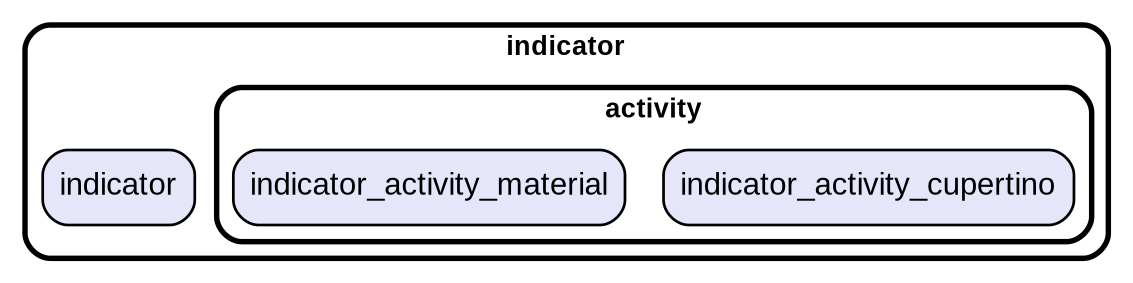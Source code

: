 digraph "" {
  graph [style=rounded fontname="Arial Black" fontsize=13 penwidth=2.6];
  node [shape=rect style="filled,rounded" fontname=Arial fontsize=15 fillcolor=Lavender penwidth=1.3];
  edge [penwidth=1.3];
  "/activity/indicator_activity_cupertino.dart" [label="indicator_activity_cupertino"];
  "/activity/indicator_activity_material.dart" [label="indicator_activity_material"];
  "/indicator.dart" [label="indicator"];
  subgraph "cluster~" {
    label="indicator";
    "/indicator.dart";
    subgraph "cluster~/activity" {
      label="activity";
      "/activity/indicator_activity_cupertino.dart";
      "/activity/indicator_activity_material.dart";
    }
  }
}
